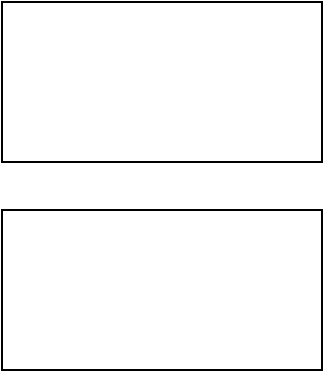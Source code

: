 <mxfile version="22.1.11" type="github">
  <diagram name="Página-1" id="kWr0oGkZxPyReERZ5gfp">
    <mxGraphModel dx="359" dy="686" grid="0" gridSize="10" guides="1" tooltips="1" connect="1" arrows="1" fold="1" page="0" pageScale="1" pageWidth="827" pageHeight="1169" math="0" shadow="0">
      <root>
        <mxCell id="0" />
        <mxCell id="1" parent="0" />
        <mxCell id="JQ2mRX7_IxnU1A0asuhs-1" value="" style="rounded=0;whiteSpace=wrap;html=1;" parent="1" vertex="1">
          <mxGeometry x="120" y="160" width="160" height="80" as="geometry" />
        </mxCell>
        <mxCell id="JQ2mRX7_IxnU1A0asuhs-2" value="" style="rounded=0;whiteSpace=wrap;html=1;" parent="1" vertex="1">
          <mxGeometry x="120" y="264" width="160" height="80" as="geometry" />
        </mxCell>
      </root>
    </mxGraphModel>
  </diagram>
</mxfile>
